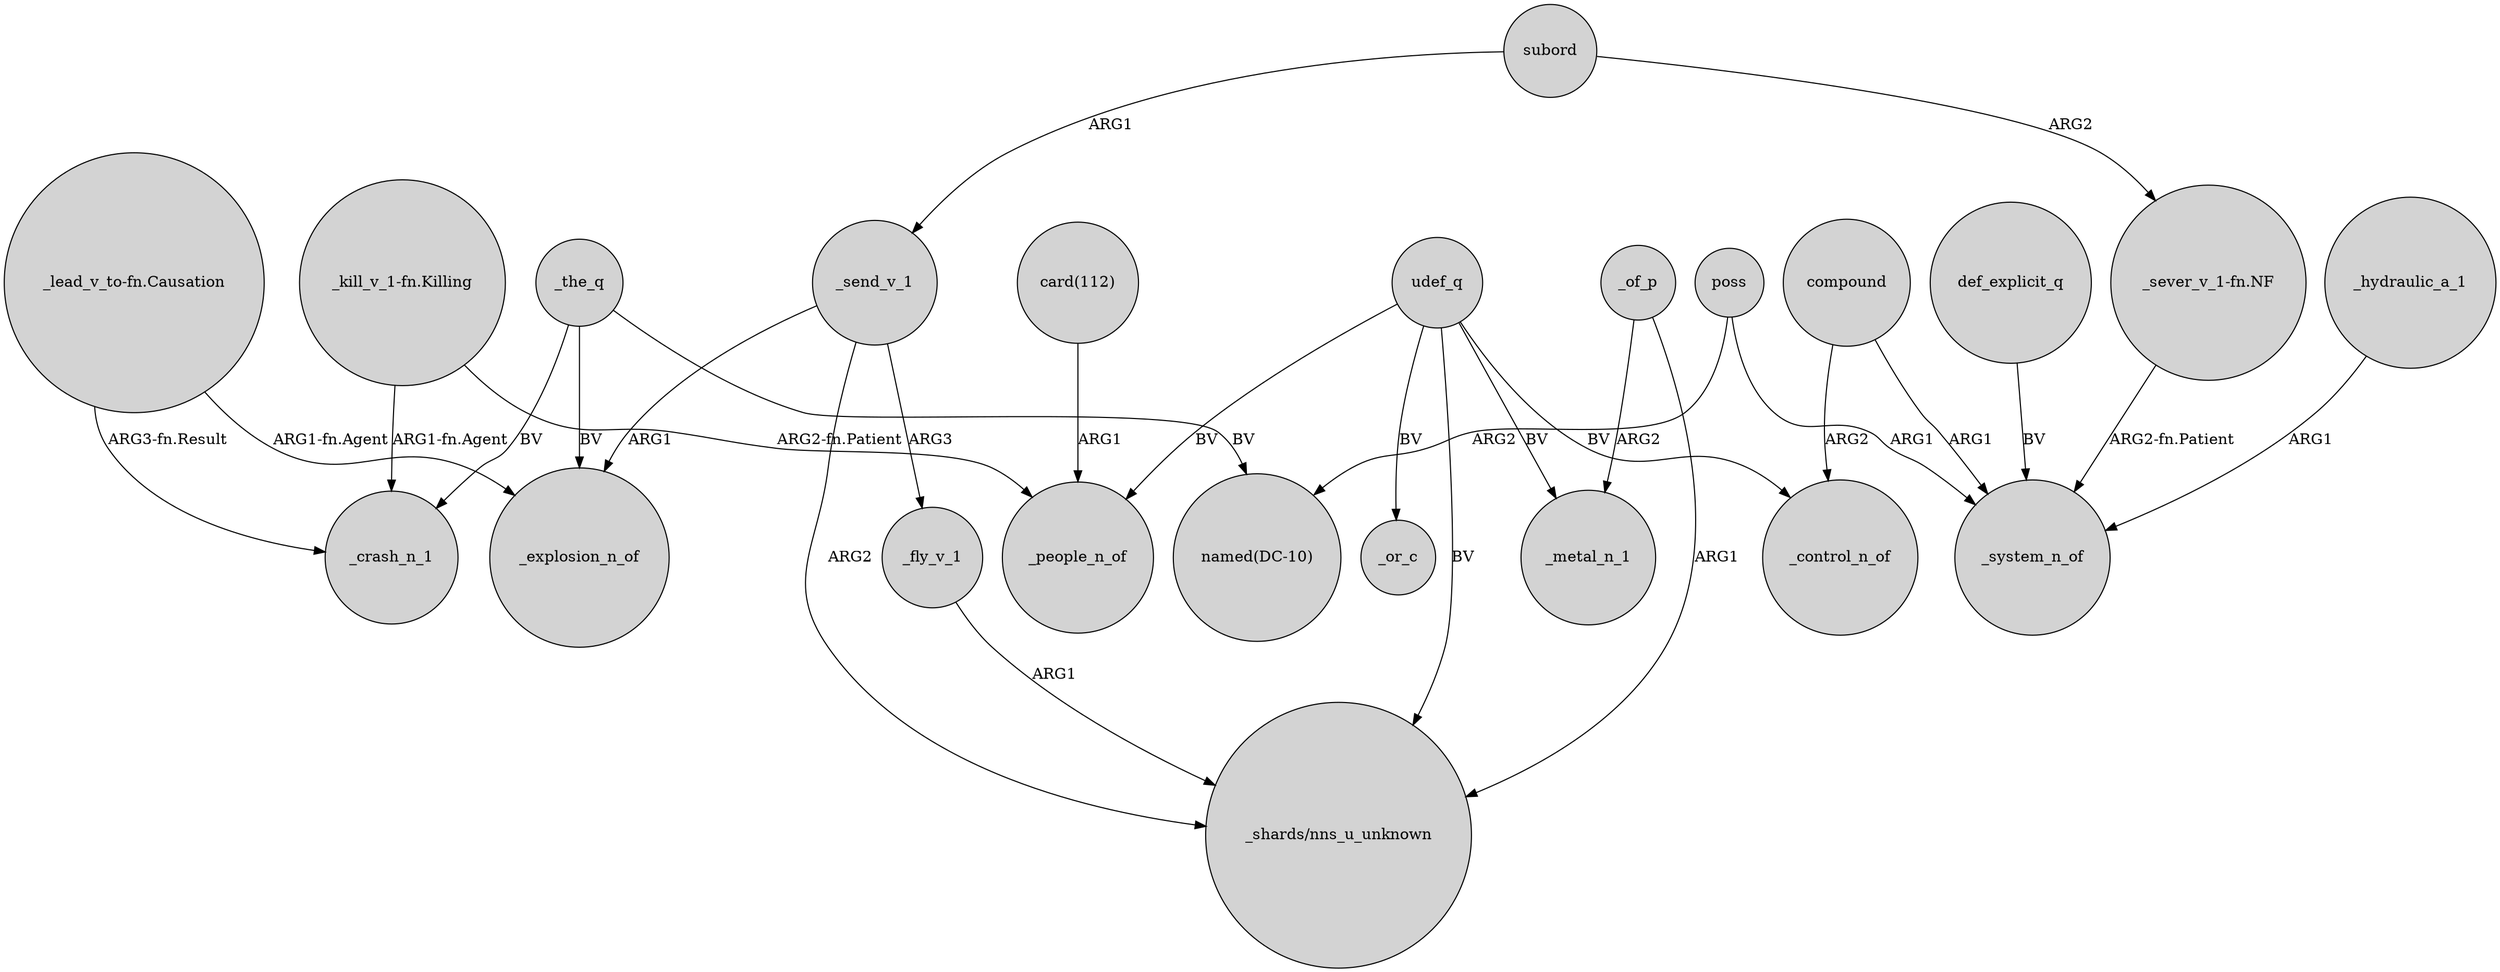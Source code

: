 digraph {
	node [shape=circle style=filled]
	"_lead_v_to-fn.Causation" -> _crash_n_1 [label="ARG3-fn.Result"]
	"_lead_v_to-fn.Causation" -> _explosion_n_of [label="ARG1-fn.Agent"]
	compound -> _system_n_of [label=ARG1]
	udef_q -> _control_n_of [label=BV]
	_send_v_1 -> _fly_v_1 [label=ARG3]
	poss -> _system_n_of [label=ARG1]
	def_explicit_q -> _system_n_of [label=BV]
	udef_q -> _or_c [label=BV]
	_the_q -> _explosion_n_of [label=BV]
	"card(112)" -> _people_n_of [label=ARG1]
	compound -> _control_n_of [label=ARG2]
	_send_v_1 -> "_shards/nns_u_unknown" [label=ARG2]
	_of_p -> "_shards/nns_u_unknown" [label=ARG1]
	_fly_v_1 -> "_shards/nns_u_unknown" [label=ARG1]
	udef_q -> _people_n_of [label=BV]
	"_sever_v_1-fn.NF" -> _system_n_of [label="ARG2-fn.Patient"]
	_send_v_1 -> _explosion_n_of [label=ARG1]
	poss -> "named(DC-10)" [label=ARG2]
	udef_q -> "_shards/nns_u_unknown" [label=BV]
	_the_q -> "named(DC-10)" [label=BV]
	udef_q -> _metal_n_1 [label=BV]
	subord -> "_sever_v_1-fn.NF" [label=ARG2]
	"_kill_v_1-fn.Killing" -> _people_n_of [label="ARG2-fn.Patient"]
	_hydraulic_a_1 -> _system_n_of [label=ARG1]
	_the_q -> _crash_n_1 [label=BV]
	"_kill_v_1-fn.Killing" -> _crash_n_1 [label="ARG1-fn.Agent"]
	subord -> _send_v_1 [label=ARG1]
	_of_p -> _metal_n_1 [label=ARG2]
}
